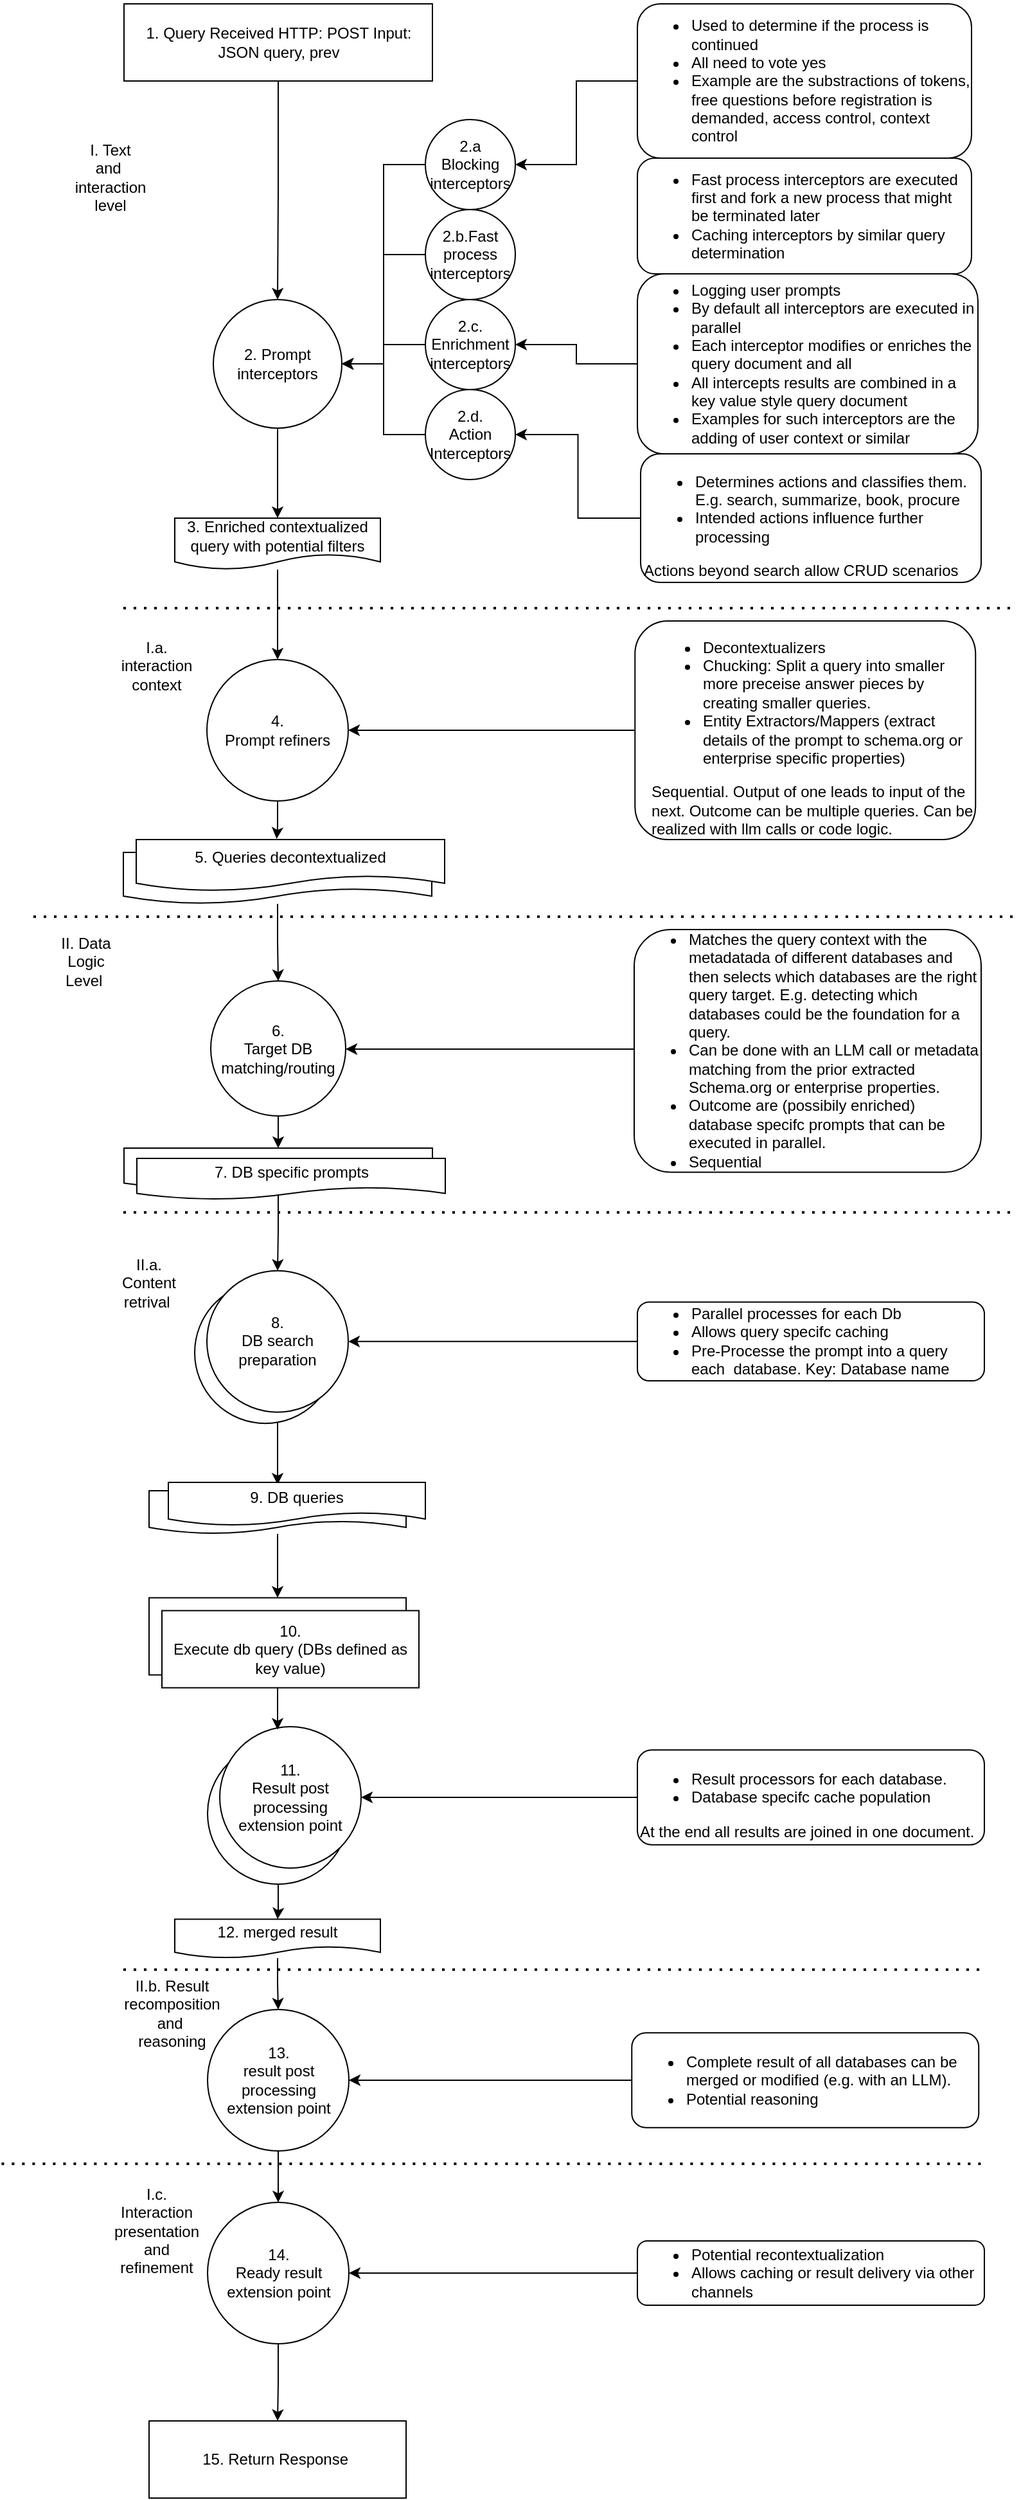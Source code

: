 <mxfile version="22.0.3" type="device" pages="2">
  <diagram id="nlweb-normal-flow" name="NLWeb Normal Flow">
    <mxGraphModel dx="1050" dy="2184" grid="1" gridSize="10" guides="1" tooltips="1" connect="1" arrows="1" fold="1" page="1" pageScale="1" pageWidth="800" pageHeight="1600" math="0" shadow="0">
      <root>
        <mxCell id="0" />
        <mxCell id="1" parent="0" />
        <mxCell id="kLJmoWU07WLSpJIlC0Pa-27" style="edgeStyle=orthogonalEdgeStyle;rounded=0;orthogonalLoop=1;jettySize=auto;html=1;" parent="1" source="WudlPiiB4zxIJNJ_j9WW-81" target="yt-xcJ3E6Udejd9taE-z-55" edge="1">
          <mxGeometry relative="1" as="geometry" />
        </mxCell>
        <mxCell id="WudlPiiB4zxIJNJ_j9WW-81" value="&lt;div style=&quot;&quot;&gt;&lt;ul&gt;&lt;li&gt;&lt;span style=&quot;background-color: initial;&quot;&gt;Parallel processes for each Db&lt;/span&gt;&lt;/li&gt;&lt;li&gt;&lt;span style=&quot;background-color: initial;&quot;&gt;Allows query specifc caching&lt;/span&gt;&lt;/li&gt;&lt;li&gt;Pre-Processe the prompt into a query each&amp;nbsp; database. Key: Database name&lt;/li&gt;&lt;/ul&gt;&lt;/div&gt;" style="rounded=1;whiteSpace=wrap;html=1;labelPosition=center;verticalLabelPosition=middle;align=left;verticalAlign=middle;" parent="1" vertex="1">
          <mxGeometry x="680" y="939.71" width="270" height="61.32" as="geometry" />
        </mxCell>
        <mxCell id="WudlPiiB4zxIJNJ_j9WW-80" style="edgeStyle=orthogonalEdgeStyle;rounded=0;orthogonalLoop=1;jettySize=auto;html=1;" parent="1" source="WudlPiiB4zxIJNJ_j9WW-70" target="WudlPiiB4zxIJNJ_j9WW-30" edge="1">
          <mxGeometry relative="1" as="geometry" />
        </mxCell>
        <mxCell id="WudlPiiB4zxIJNJ_j9WW-70" value="&lt;ul&gt;&lt;li&gt;&lt;span style=&quot;background-color: initial;&quot;&gt;Decontextualizers&lt;/span&gt;&lt;/li&gt;&lt;li style=&quot;border-color: var(--border-color);&quot;&gt;Chucking: Split a query into smaller more preceise answer pieces by creating smaller queries.&lt;/li&gt;&lt;li style=&quot;border-color: var(--border-color);&quot;&gt;Entity Extractors/Mappers (extract details of the prompt to schema.org or enterprise specific properties)&lt;/li&gt;&lt;/ul&gt;Sequential. Output of one leads to input of the next. Outcome can be multiple queries. Can be realized with llm calls or code logic." style="rounded=1;whiteSpace=wrap;html=1;labelPosition=center;verticalLabelPosition=middle;align=left;verticalAlign=middle;spacingLeft=11;" parent="1" vertex="1">
          <mxGeometry x="678.13" y="410" width="265" height="170" as="geometry" />
        </mxCell>
        <mxCell id="yt-xcJ3E6Udejd9taE-z-49" style="edgeStyle=orthogonalEdgeStyle;rounded=0;orthogonalLoop=1;jettySize=auto;html=1;" parent="1" source="WudlPiiB4zxIJNJ_j9WW-68" target="1F_m20Y1RgCCUI9NS1xm-30" edge="1">
          <mxGeometry relative="1" as="geometry" />
        </mxCell>
        <mxCell id="WudlPiiB4zxIJNJ_j9WW-68" value="&lt;ul&gt;&lt;li style=&quot;&quot;&gt;Logging user prompts&lt;/li&gt;&lt;li style=&quot;&quot;&gt;By default all interceptors are executed in parallel&lt;/li&gt;&lt;li style=&quot;&quot;&gt;Each interceptor modifies or enriches the query document and all&amp;nbsp;&lt;/li&gt;&lt;li style=&quot;&quot;&gt;All intercepts results are combined in a key value style query document&lt;/li&gt;&lt;li style=&quot;&quot;&gt;Examples for such interceptors are the adding of user context or similar&lt;/li&gt;&lt;/ul&gt;" style="rounded=1;whiteSpace=wrap;html=1;labelPosition=center;verticalLabelPosition=middle;align=left;verticalAlign=middle;" parent="1" vertex="1">
          <mxGeometry x="680" y="140" width="265" height="140" as="geometry" />
        </mxCell>
        <mxCell id="WudlPiiB4zxIJNJ_j9WW-29" style="edgeStyle=orthogonalEdgeStyle;rounded=0;orthogonalLoop=1;jettySize=auto;html=1;" parent="1" source="2" target="WudlPiiB4zxIJNJ_j9WW-27" edge="1">
          <mxGeometry relative="1" as="geometry" />
        </mxCell>
        <mxCell id="2" value="1. Query Received HTTP: POST Input: JSON query, prev" style="rounded=0;whiteSpace=wrap;html=1;fillColor=none;strokeColor=default;fontSize=12;" parent="1" tooltip="Receives HTTP POST to /ask endpoint in ask.py. Parses JSON query (e.g., &#39;Find vegetarian recipes for Diwali&#39;) and prev (e.g., &#39;What are some Indian festival recipes?&#39;). Loads site_type.xml for recipe_website context. No API calls, sequential." vertex="1">
          <mxGeometry x="280.5" y="-70" width="240" height="60" as="geometry" />
        </mxCell>
        <mxCell id="27" value="15. Return Response&amp;nbsp;" style="rounded=0;whiteSpace=wrap;html=1;fillColor=none;strokeColor=default;fontSize=12;" parent="1" tooltip="Formats results (or summarized output if mode=summarize) as Schema.org Recipe JSON (e.g., {&#39;@type&#39;: &#39;Recipe&#39;, &#39;name&#39;: &#39;Vegetarian Diwali Samosas&#39;}) in ask.py. Streams to client if streaming=true. Sequential, final step." vertex="1">
          <mxGeometry x="300" y="1810" width="200" height="60" as="geometry" />
        </mxCell>
        <mxCell id="WudlPiiB4zxIJNJ_j9WW-32" style="edgeStyle=orthogonalEdgeStyle;rounded=0;orthogonalLoop=1;jettySize=auto;html=1;" parent="1" source="WudlPiiB4zxIJNJ_j9WW-27" target="WudlPiiB4zxIJNJ_j9WW-31" edge="1">
          <mxGeometry relative="1" as="geometry" />
        </mxCell>
        <mxCell id="WudlPiiB4zxIJNJ_j9WW-27" value="2. Prompt interceptors" style="ellipse;whiteSpace=wrap;html=1;aspect=fixed;" parent="1" vertex="1">
          <mxGeometry x="350" y="160" width="100" height="100" as="geometry" />
        </mxCell>
        <mxCell id="WudlPiiB4zxIJNJ_j9WW-30" value="4.&lt;br&gt;Prompt refiners" style="ellipse;whiteSpace=wrap;html=1;aspect=fixed;" parent="1" vertex="1">
          <mxGeometry x="345" y="440" width="110" height="110" as="geometry" />
        </mxCell>
        <mxCell id="WudlPiiB4zxIJNJ_j9WW-33" style="edgeStyle=orthogonalEdgeStyle;rounded=0;orthogonalLoop=1;jettySize=auto;html=1;" parent="1" source="WudlPiiB4zxIJNJ_j9WW-31" target="WudlPiiB4zxIJNJ_j9WW-30" edge="1">
          <mxGeometry relative="1" as="geometry" />
        </mxCell>
        <mxCell id="WudlPiiB4zxIJNJ_j9WW-31" value="3. Enriched contextualized query with potential filters" style="shape=document;whiteSpace=wrap;html=1;boundedLbl=1;" parent="1" vertex="1">
          <mxGeometry x="320" y="330" width="160" height="40" as="geometry" />
        </mxCell>
        <mxCell id="yt-xcJ3E6Udejd9taE-z-35" style="edgeStyle=orthogonalEdgeStyle;rounded=0;orthogonalLoop=1;jettySize=auto;html=1;" parent="1" source="WudlPiiB4zxIJNJ_j9WW-38" target="yt-xcJ3E6Udejd9taE-z-34" edge="1">
          <mxGeometry relative="1" as="geometry" />
        </mxCell>
        <mxCell id="WudlPiiB4zxIJNJ_j9WW-52" value="DB search preparation" style="ellipse;whiteSpace=wrap;html=1;aspect=fixed;" parent="1" vertex="1">
          <mxGeometry x="335.5" y="924.12" width="110" height="110" as="geometry" />
        </mxCell>
        <mxCell id="WudlPiiB4zxIJNJ_j9WW-73" style="edgeStyle=orthogonalEdgeStyle;rounded=0;orthogonalLoop=1;jettySize=auto;html=1;" parent="1" source="WudlPiiB4zxIJNJ_j9WW-55" target="WudlPiiB4zxIJNJ_j9WW-57" edge="1">
          <mxGeometry relative="1" as="geometry" />
        </mxCell>
        <mxCell id="G2ewzJz-Viy7OVQ3748r-27" style="edgeStyle=orthogonalEdgeStyle;rounded=0;orthogonalLoop=1;jettySize=auto;html=1;" parent="1" source="WudlPiiB4zxIJNJ_j9WW-60" target="WudlPiiB4zxIJNJ_j9WW-61" edge="1">
          <mxGeometry relative="1" as="geometry" />
        </mxCell>
        <mxCell id="WudlPiiB4zxIJNJ_j9WW-78" style="edgeStyle=orthogonalEdgeStyle;rounded=0;orthogonalLoop=1;jettySize=auto;html=1;" parent="1" source="WudlPiiB4zxIJNJ_j9WW-61" target="WudlPiiB4zxIJNJ_j9WW-62" edge="1">
          <mxGeometry relative="1" as="geometry" />
        </mxCell>
        <mxCell id="WudlPiiB4zxIJNJ_j9WW-61" value="12. merged result" style="shape=document;whiteSpace=wrap;html=1;boundedLbl=1;" parent="1" vertex="1">
          <mxGeometry x="320" y="1419.75" width="160" height="30.25" as="geometry" />
        </mxCell>
        <mxCell id="WudlPiiB4zxIJNJ_j9WW-108" style="edgeStyle=orthogonalEdgeStyle;rounded=0;orthogonalLoop=1;jettySize=auto;html=1;" parent="1" source="WudlPiiB4zxIJNJ_j9WW-62" target="WudlPiiB4zxIJNJ_j9WW-79" edge="1">
          <mxGeometry relative="1" as="geometry" />
        </mxCell>
        <mxCell id="WudlPiiB4zxIJNJ_j9WW-62" value="13.&lt;br&gt;result post processing extension point" style="ellipse;whiteSpace=wrap;html=1;aspect=fixed;" parent="1" vertex="1">
          <mxGeometry x="345.5" y="1490" width="110" height="110" as="geometry" />
        </mxCell>
        <mxCell id="WudlPiiB4zxIJNJ_j9WW-66" value="" style="ellipse;whiteSpace=wrap;html=1;align=center;aspect=fixed;fillColor=none;strokeColor=none;resizable=0;perimeter=centerPerimeter;rotatable=0;allowArrows=0;points=[];outlineConnect=1;" parent="1" vertex="1">
          <mxGeometry x="470" y="210" width="10" height="10" as="geometry" />
        </mxCell>
        <mxCell id="WudlPiiB4zxIJNJ_j9WW-109" style="edgeStyle=orthogonalEdgeStyle;rounded=0;orthogonalLoop=1;jettySize=auto;html=1;" parent="1" source="WudlPiiB4zxIJNJ_j9WW-79" target="27" edge="1">
          <mxGeometry relative="1" as="geometry" />
        </mxCell>
        <mxCell id="WudlPiiB4zxIJNJ_j9WW-79" value="14.&lt;br&gt;Ready result extension point" style="ellipse;whiteSpace=wrap;html=1;aspect=fixed;" parent="1" vertex="1">
          <mxGeometry x="345.5" y="1640" width="110" height="110" as="geometry" />
        </mxCell>
        <mxCell id="WudlPiiB4zxIJNJ_j9WW-96" style="edgeStyle=orthogonalEdgeStyle;rounded=0;orthogonalLoop=1;jettySize=auto;html=1;entryX=1;entryY=0.5;entryDx=0;entryDy=0;" parent="1" source="WudlPiiB4zxIJNJ_j9WW-83" target="kLJmoWU07WLSpJIlC0Pa-28" edge="1">
          <mxGeometry relative="1" as="geometry" />
        </mxCell>
        <mxCell id="WudlPiiB4zxIJNJ_j9WW-83" value="&lt;ul&gt;&lt;li&gt;Result processors for each database.&lt;/li&gt;&lt;li&gt;Database specifc cache population&lt;/li&gt;&lt;/ul&gt;At the end all results are joined in one document." style="rounded=1;whiteSpace=wrap;html=1;labelPosition=center;verticalLabelPosition=middle;align=left;verticalAlign=middle;" parent="1" vertex="1">
          <mxGeometry x="680" y="1288.13" width="270" height="73.75" as="geometry" />
        </mxCell>
        <mxCell id="WudlPiiB4zxIJNJ_j9WW-102" style="edgeStyle=orthogonalEdgeStyle;rounded=0;orthogonalLoop=1;jettySize=auto;html=1;entryX=1;entryY=0.5;entryDx=0;entryDy=0;" parent="1" source="WudlPiiB4zxIJNJ_j9WW-86" target="WudlPiiB4zxIJNJ_j9WW-62" edge="1">
          <mxGeometry relative="1" as="geometry" />
        </mxCell>
        <mxCell id="WudlPiiB4zxIJNJ_j9WW-86" value="&lt;ul&gt;&lt;li&gt;Complete result of all databases can be merged or modified (e.g. with an LLM).&lt;/li&gt;&lt;li&gt;Potential reasoning&lt;/li&gt;&lt;/ul&gt;" style="rounded=1;whiteSpace=wrap;html=1;labelPosition=center;verticalLabelPosition=middle;align=left;verticalAlign=middle;" parent="1" vertex="1">
          <mxGeometry x="675.63" y="1508.13" width="270" height="73.75" as="geometry" />
        </mxCell>
        <mxCell id="WudlPiiB4zxIJNJ_j9WW-112" style="edgeStyle=orthogonalEdgeStyle;rounded=0;orthogonalLoop=1;jettySize=auto;html=1;" parent="1" source="WudlPiiB4zxIJNJ_j9WW-87" target="WudlPiiB4zxIJNJ_j9WW-79" edge="1">
          <mxGeometry relative="1" as="geometry" />
        </mxCell>
        <mxCell id="WudlPiiB4zxIJNJ_j9WW-87" value="&lt;ul&gt;&lt;li style=&quot;border-color: var(--border-color);&quot;&gt;Potential recontextualization&lt;/li&gt;&lt;li&gt;Allows caching or result delivery via other channels&lt;/li&gt;&lt;/ul&gt;" style="rounded=1;whiteSpace=wrap;html=1;labelPosition=center;verticalLabelPosition=middle;align=left;verticalAlign=middle;" parent="1" vertex="1">
          <mxGeometry x="680" y="1670" width="270" height="50" as="geometry" />
        </mxCell>
        <mxCell id="Ze3VE96eDx-Dadxr9pAB-30" style="edgeStyle=orthogonalEdgeStyle;rounded=0;orthogonalLoop=1;jettySize=auto;html=1;" parent="1" source="1F_m20Y1RgCCUI9NS1xm-30" target="WudlPiiB4zxIJNJ_j9WW-27" edge="1">
          <mxGeometry relative="1" as="geometry" />
        </mxCell>
        <mxCell id="1F_m20Y1RgCCUI9NS1xm-30" value="2.c.&lt;br&gt;Enrichment interceptors" style="ellipse;whiteSpace=wrap;html=1;aspect=fixed;" parent="1" vertex="1">
          <mxGeometry x="515" y="160" width="70" height="70" as="geometry" />
        </mxCell>
        <mxCell id="Ze3VE96eDx-Dadxr9pAB-28" style="edgeStyle=orthogonalEdgeStyle;rounded=0;orthogonalLoop=1;jettySize=auto;html=1;entryX=1;entryY=0.5;entryDx=0;entryDy=0;" parent="1" source="1F_m20Y1RgCCUI9NS1xm-29" target="WudlPiiB4zxIJNJ_j9WW-27" edge="1">
          <mxGeometry relative="1" as="geometry" />
        </mxCell>
        <mxCell id="1F_m20Y1RgCCUI9NS1xm-29" value="2.a&lt;br&gt;Blocking interceptors" style="ellipse;whiteSpace=wrap;html=1;aspect=fixed;" parent="1" vertex="1">
          <mxGeometry x="515" y="20" width="70" height="70" as="geometry" />
        </mxCell>
        <mxCell id="Ze3VE96eDx-Dadxr9pAB-29" style="edgeStyle=orthogonalEdgeStyle;rounded=0;orthogonalLoop=1;jettySize=auto;html=1;" parent="1" source="1F_m20Y1RgCCUI9NS1xm-34" target="WudlPiiB4zxIJNJ_j9WW-27" edge="1">
          <mxGeometry relative="1" as="geometry">
            <mxPoint x="500" y="200" as="targetPoint" />
          </mxGeometry>
        </mxCell>
        <mxCell id="1F_m20Y1RgCCUI9NS1xm-34" value="2.b.Fast process interceptors" style="ellipse;whiteSpace=wrap;html=1;aspect=fixed;" parent="1" vertex="1">
          <mxGeometry x="515" y="90" width="70" height="70" as="geometry" />
        </mxCell>
        <mxCell id="1F_m20Y1RgCCUI9NS1xm-36" style="edgeStyle=orthogonalEdgeStyle;rounded=0;orthogonalLoop=1;jettySize=auto;html=1;entryX=1;entryY=0.5;entryDx=0;entryDy=0;" parent="1" source="1F_m20Y1RgCCUI9NS1xm-35" target="1F_m20Y1RgCCUI9NS1xm-29" edge="1">
          <mxGeometry relative="1" as="geometry" />
        </mxCell>
        <mxCell id="1F_m20Y1RgCCUI9NS1xm-35" value="&lt;ul&gt;&lt;li style=&quot;&quot;&gt;Used to determine if the process is continued&lt;/li&gt;&lt;li style=&quot;&quot;&gt;All need to vote yes&lt;/li&gt;&lt;li style=&quot;&quot;&gt;Example are the substractions of tokens, free questions before registration is demanded, access control, context control&lt;/li&gt;&lt;/ul&gt;" style="rounded=1;whiteSpace=wrap;html=1;labelPosition=center;verticalLabelPosition=middle;align=left;verticalAlign=middle;" parent="1" vertex="1">
          <mxGeometry x="680" y="-70" width="260" height="120" as="geometry" />
        </mxCell>
        <mxCell id="1F_m20Y1RgCCUI9NS1xm-39" value="&lt;ul&gt;&lt;li style=&quot;&quot;&gt;Fast process interceptors are executed first and fork a new process that might be terminated later&lt;/li&gt;&lt;li style=&quot;&quot;&gt;Caching interceptors by similar query determination&lt;/li&gt;&lt;/ul&gt;" style="rounded=1;whiteSpace=wrap;html=1;labelPosition=center;verticalLabelPosition=middle;align=left;verticalAlign=middle;" parent="1" vertex="1">
          <mxGeometry x="680" y="50" width="260" height="90" as="geometry" />
        </mxCell>
        <mxCell id="yt-xcJ3E6Udejd9taE-z-31" value="I. Text and&amp;nbsp; interaction level" style="text;html=1;strokeColor=none;fillColor=none;align=center;verticalAlign=middle;whiteSpace=wrap;rounded=0;" parent="1" vertex="1">
          <mxGeometry x="240" y="50" width="60" height="30" as="geometry" />
        </mxCell>
        <mxCell id="yt-xcJ3E6Udejd9taE-z-32" value="I.a. interaction context" style="text;html=1;strokeColor=none;fillColor=none;align=center;verticalAlign=middle;whiteSpace=wrap;rounded=0;" parent="1" vertex="1">
          <mxGeometry x="275.5" y="430" width="60" height="30" as="geometry" />
        </mxCell>
        <mxCell id="yt-xcJ3E6Udejd9taE-z-45" style="edgeStyle=orthogonalEdgeStyle;rounded=0;orthogonalLoop=1;jettySize=auto;html=1;" parent="1" source="yt-xcJ3E6Udejd9taE-z-34" target="yt-xcJ3E6Udejd9taE-z-44" edge="1">
          <mxGeometry relative="1" as="geometry" />
        </mxCell>
        <mxCell id="yt-xcJ3E6Udejd9taE-z-34" value="6.&lt;br&gt;Target DB matching/routing" style="ellipse;whiteSpace=wrap;html=1;aspect=fixed;" parent="1" vertex="1">
          <mxGeometry x="348" y="690" width="105" height="105" as="geometry" />
        </mxCell>
        <mxCell id="yt-xcJ3E6Udejd9taE-z-48" style="edgeStyle=orthogonalEdgeStyle;rounded=0;orthogonalLoop=1;jettySize=auto;html=1;" parent="1" source="yt-xcJ3E6Udejd9taE-z-37" target="yt-xcJ3E6Udejd9taE-z-34" edge="1">
          <mxGeometry relative="1" as="geometry">
            <Array as="points">
              <mxPoint x="620" y="743" />
              <mxPoint x="620" y="743" />
            </Array>
          </mxGeometry>
        </mxCell>
        <mxCell id="yt-xcJ3E6Udejd9taE-z-37" value="&lt;ul&gt;&lt;li&gt;Matches the query context with the metadatada of different databases and then selects which databases are the right query target. E.g. detecting which databases could be the foundation for a query.&lt;/li&gt;&lt;li&gt;Can be done with an LLM call or metadata matching from the prior extracted Schema.org or enterprise properties.&lt;/li&gt;&lt;li&gt;Outcome are (possibily enriched) database specifc prompts that can be executed in&amp;nbsp;parallel.&lt;/li&gt;&lt;li&gt;Sequential&lt;/li&gt;&lt;/ul&gt;" style="rounded=1;whiteSpace=wrap;html=1;labelPosition=center;verticalLabelPosition=middle;align=left;verticalAlign=middle;" parent="1" vertex="1">
          <mxGeometry x="677.5" y="650" width="270" height="188.75" as="geometry" />
        </mxCell>
        <mxCell id="yt-xcJ3E6Udejd9taE-z-40" value="II. Data Logic Level&amp;nbsp;" style="text;html=1;strokeColor=none;fillColor=none;align=center;verticalAlign=middle;whiteSpace=wrap;rounded=0;" parent="1" vertex="1">
          <mxGeometry x="220.5" y="660" width="60" height="30" as="geometry" />
        </mxCell>
        <mxCell id="yt-xcJ3E6Udejd9taE-z-41" value="II.a. Content retrival&amp;nbsp;" style="text;html=1;strokeColor=none;fillColor=none;align=center;verticalAlign=middle;whiteSpace=wrap;rounded=0;" parent="1" vertex="1">
          <mxGeometry x="270" y="909.71" width="60" height="30" as="geometry" />
        </mxCell>
        <mxCell id="yt-xcJ3E6Udejd9taE-z-42" value="II.b. Result recomposition&lt;br&gt;and&amp;nbsp;&lt;br&gt;reasoning" style="text;html=1;strokeColor=none;fillColor=none;align=center;verticalAlign=middle;whiteSpace=wrap;rounded=0;" parent="1" vertex="1">
          <mxGeometry x="288" y="1478.13" width="60" height="30" as="geometry" />
        </mxCell>
        <mxCell id="yt-xcJ3E6Udejd9taE-z-43" value="&lt;br&gt;I.c. Interaction &lt;br&gt;presentation and refinement" style="text;html=1;strokeColor=none;fillColor=none;align=center;verticalAlign=middle;whiteSpace=wrap;rounded=0;" parent="1" vertex="1">
          <mxGeometry x="275.5" y="1640" width="60" height="30" as="geometry" />
        </mxCell>
        <mxCell id="yt-xcJ3E6Udejd9taE-z-46" style="edgeStyle=orthogonalEdgeStyle;rounded=0;orthogonalLoop=1;jettySize=auto;html=1;entryX=0.5;entryY=0;entryDx=0;entryDy=0;" parent="1" source="yt-xcJ3E6Udejd9taE-z-44" target="yt-xcJ3E6Udejd9taE-z-55" edge="1">
          <mxGeometry relative="1" as="geometry" />
        </mxCell>
        <mxCell id="yt-xcJ3E6Udejd9taE-z-51" style="edgeStyle=orthogonalEdgeStyle;rounded=0;orthogonalLoop=1;jettySize=auto;html=1;entryX=0.455;entryY=-0.013;entryDx=0;entryDy=0;entryPerimeter=0;movable=0;resizable=0;rotatable=0;deletable=0;editable=0;locked=1;connectable=0;" parent="1" source="WudlPiiB4zxIJNJ_j9WW-30" target="yt-xcJ3E6Udejd9taE-z-50" edge="1">
          <mxGeometry relative="1" as="geometry" />
        </mxCell>
        <mxCell id="yt-xcJ3E6Udejd9taE-z-52" value="" style="group" parent="1" vertex="1" connectable="0">
          <mxGeometry x="280" y="580" width="250" height="60" as="geometry" />
        </mxCell>
        <mxCell id="WudlPiiB4zxIJNJ_j9WW-38" value="Queries decontextualized" style="shape=document;whiteSpace=wrap;html=1;boundedLbl=1;movable=1;resizable=1;rotatable=1;deletable=1;editable=1;locked=0;connectable=1;" parent="yt-xcJ3E6Udejd9taE-z-52" vertex="1">
          <mxGeometry y="10" width="240" height="40" as="geometry" />
        </mxCell>
        <mxCell id="yt-xcJ3E6Udejd9taE-z-50" value="5. Queries decontextualized" style="shape=document;whiteSpace=wrap;html=1;boundedLbl=1;movable=1;resizable=1;rotatable=1;deletable=1;editable=1;locked=0;connectable=1;" parent="yt-xcJ3E6Udejd9taE-z-52" vertex="1">
          <mxGeometry x="10" width="240" height="40" as="geometry" />
        </mxCell>
        <mxCell id="yt-xcJ3E6Udejd9taE-z-54" value="" style="group" parent="1" vertex="1" connectable="0">
          <mxGeometry x="280.5" y="820" width="250" height="40" as="geometry" />
        </mxCell>
        <mxCell id="yt-xcJ3E6Udejd9taE-z-44" value="" style="shape=document;whiteSpace=wrap;html=1;boundedLbl=1;" parent="yt-xcJ3E6Udejd9taE-z-54" vertex="1">
          <mxGeometry width="240" height="32" as="geometry" />
        </mxCell>
        <mxCell id="yt-xcJ3E6Udejd9taE-z-53" value="7. DB specific prompts" style="shape=document;whiteSpace=wrap;html=1;boundedLbl=1;" parent="yt-xcJ3E6Udejd9taE-z-54" vertex="1">
          <mxGeometry x="10" y="8" width="240" height="32" as="geometry" />
        </mxCell>
        <mxCell id="yt-xcJ3E6Udejd9taE-z-55" value="8.&lt;br&gt;DB search preparation" style="ellipse;whiteSpace=wrap;html=1;aspect=fixed;" parent="1" vertex="1">
          <mxGeometry x="345" y="915.37" width="110" height="110" as="geometry" />
        </mxCell>
        <mxCell id="kLJmoWU07WLSpJIlC0Pa-29" value="" style="group" parent="1" vertex="1" connectable="0">
          <mxGeometry x="345.5" y="1253.75" width="119.5" height="122.5" as="geometry" />
        </mxCell>
        <mxCell id="WudlPiiB4zxIJNJ_j9WW-60" value="" style="ellipse;whiteSpace=wrap;html=1;aspect=fixed;" parent="kLJmoWU07WLSpJIlC0Pa-29" vertex="1">
          <mxGeometry y="28.75" width="110" height="110" as="geometry" />
        </mxCell>
        <mxCell id="kLJmoWU07WLSpJIlC0Pa-28" value="11.&lt;br&gt;Result post processing extension point" style="ellipse;whiteSpace=wrap;html=1;aspect=fixed;" parent="kLJmoWU07WLSpJIlC0Pa-29" vertex="1">
          <mxGeometry x="9.5" y="16.25" width="110" height="110" as="geometry" />
        </mxCell>
        <mxCell id="kLJmoWU07WLSpJIlC0Pa-30" style="edgeStyle=orthogonalEdgeStyle;rounded=0;orthogonalLoop=1;jettySize=auto;html=1;entryX=0.409;entryY=0.022;entryDx=0;entryDy=0;entryPerimeter=0;" parent="1" source="WudlPiiB4zxIJNJ_j9WW-57" target="kLJmoWU07WLSpJIlC0Pa-28" edge="1">
          <mxGeometry relative="1" as="geometry" />
        </mxCell>
        <mxCell id="kLJmoWU07WLSpJIlC0Pa-36" style="edgeStyle=orthogonalEdgeStyle;rounded=0;orthogonalLoop=1;jettySize=auto;html=1;entryX=0.425;entryY=0.052;entryDx=0;entryDy=0;entryPerimeter=0;" parent="1" source="WudlPiiB4zxIJNJ_j9WW-52" target="kLJmoWU07WLSpJIlC0Pa-31" edge="1">
          <mxGeometry relative="1" as="geometry">
            <Array as="points">
              <mxPoint x="400" y="1030" />
              <mxPoint x="400" y="1030" />
            </Array>
          </mxGeometry>
        </mxCell>
        <mxCell id="kLJmoWU07WLSpJIlC0Pa-38" value="" style="group" parent="1" vertex="1" connectable="0">
          <mxGeometry x="300" y="1080" width="215" height="40" as="geometry" />
        </mxCell>
        <mxCell id="WudlPiiB4zxIJNJ_j9WW-55" value="DB queries" style="shape=document;whiteSpace=wrap;html=1;boundedLbl=1;" parent="kLJmoWU07WLSpJIlC0Pa-38" vertex="1">
          <mxGeometry y="6.527" width="200" height="33.473" as="geometry" />
        </mxCell>
        <mxCell id="kLJmoWU07WLSpJIlC0Pa-31" value="9. DB queries" style="shape=document;whiteSpace=wrap;html=1;boundedLbl=1;" parent="kLJmoWU07WLSpJIlC0Pa-38" vertex="1">
          <mxGeometry x="15" width="200" height="33.473" as="geometry" />
        </mxCell>
        <mxCell id="kLJmoWU07WLSpJIlC0Pa-39" value="" style="group" parent="1" vertex="1" connectable="0">
          <mxGeometry x="300" y="1169.75" width="210" height="70" as="geometry" />
        </mxCell>
        <mxCell id="WudlPiiB4zxIJNJ_j9WW-57" value="4.&lt;br&gt;Execute db query (DBs defined as key value)" style="rounded=0;whiteSpace=wrap;html=1;fillColor=default;strokeColor=default;fontSize=12;fontColor=default;" parent="kLJmoWU07WLSpJIlC0Pa-39" tooltip="Sends decontextualized query with memory_items (e.g., suitableForDiet: Vegetarian) to OpenAI embedding API (text-embedding-ada-002) via ask.py. Outputs numerical embedding vector. Sequential after parallel steps." vertex="1">
          <mxGeometry width="200" height="60" as="geometry" />
        </mxCell>
        <mxCell id="kLJmoWU07WLSpJIlC0Pa-37" value="10.&lt;br&gt;Execute db query (DBs defined as key value)" style="rounded=0;whiteSpace=wrap;html=1;fillColor=default;strokeColor=default;fontSize=12;fontColor=default;" parent="kLJmoWU07WLSpJIlC0Pa-39" tooltip="Sends decontextualized query with memory_items (e.g., suitableForDiet: Vegetarian) to OpenAI embedding API (text-embedding-ada-002) via ask.py. Outputs numerical embedding vector. Sequential after parallel steps." vertex="1">
          <mxGeometry x="10" y="10" width="200" height="60" as="geometry" />
        </mxCell>
        <mxCell id="kLJmoWU07WLSpJIlC0Pa-47" value="" style="endArrow=none;dashed=1;html=1;dashPattern=1 3;strokeWidth=2;rounded=0;" parent="1" edge="1">
          <mxGeometry width="50" height="50" relative="1" as="geometry">
            <mxPoint x="280" y="400" as="sourcePoint" />
            <mxPoint x="974.8" y="400" as="targetPoint" />
          </mxGeometry>
        </mxCell>
        <mxCell id="kLJmoWU07WLSpJIlC0Pa-48" value="" style="endArrow=none;dashed=1;html=1;dashPattern=1 3;strokeWidth=2;rounded=0;" parent="1" edge="1">
          <mxGeometry width="50" height="50" relative="1" as="geometry">
            <mxPoint x="210" y="640" as="sourcePoint" />
            <mxPoint x="974.8" y="640" as="targetPoint" />
          </mxGeometry>
        </mxCell>
        <mxCell id="kLJmoWU07WLSpJIlC0Pa-49" value="" style="endArrow=none;dashed=1;html=1;dashPattern=1 3;strokeWidth=2;rounded=0;" parent="1" edge="1">
          <mxGeometry width="50" height="50" relative="1" as="geometry">
            <mxPoint x="280" y="870" as="sourcePoint" />
            <mxPoint x="974.8" y="870" as="targetPoint" />
          </mxGeometry>
        </mxCell>
        <mxCell id="kLJmoWU07WLSpJIlC0Pa-50" value="" style="endArrow=none;dashed=1;html=1;dashPattern=1 3;strokeWidth=2;rounded=0;" parent="1" edge="1">
          <mxGeometry width="50" height="50" relative="1" as="geometry">
            <mxPoint x="280" y="1459" as="sourcePoint" />
            <mxPoint x="950" y="1458.95" as="targetPoint" />
          </mxGeometry>
        </mxCell>
        <mxCell id="kLJmoWU07WLSpJIlC0Pa-51" value="" style="endArrow=none;dashed=1;html=1;dashPattern=1 3;strokeWidth=2;rounded=0;" parent="1" edge="1">
          <mxGeometry width="50" height="50" relative="1" as="geometry">
            <mxPoint x="185.2" y="1610" as="sourcePoint" />
            <mxPoint x="950" y="1610" as="targetPoint" />
          </mxGeometry>
        </mxCell>
        <mxCell id="Ze3VE96eDx-Dadxr9pAB-31" style="edgeStyle=orthogonalEdgeStyle;rounded=0;orthogonalLoop=1;jettySize=auto;html=1;entryX=1;entryY=0.5;entryDx=0;entryDy=0;" parent="1" source="Ze3VE96eDx-Dadxr9pAB-27" target="WudlPiiB4zxIJNJ_j9WW-27" edge="1">
          <mxGeometry relative="1" as="geometry" />
        </mxCell>
        <mxCell id="Ze3VE96eDx-Dadxr9pAB-27" value="2.d.&lt;br&gt;Action Interceptors" style="ellipse;whiteSpace=wrap;html=1;aspect=fixed;" parent="1" vertex="1">
          <mxGeometry x="515" y="230" width="70" height="70" as="geometry" />
        </mxCell>
        <mxCell id="Ze3VE96eDx-Dadxr9pAB-33" style="edgeStyle=orthogonalEdgeStyle;rounded=0;orthogonalLoop=1;jettySize=auto;html=1;" parent="1" source="Ze3VE96eDx-Dadxr9pAB-32" target="Ze3VE96eDx-Dadxr9pAB-27" edge="1">
          <mxGeometry relative="1" as="geometry" />
        </mxCell>
        <mxCell id="Ze3VE96eDx-Dadxr9pAB-32" value="&lt;ul&gt;&lt;li style=&quot;&quot;&gt;Determines actions and classifies them. E.g. search, summarize, book, procure&lt;/li&gt;&lt;li style=&quot;&quot;&gt;Intended actions influence further processing&lt;/li&gt;&lt;/ul&gt;&lt;div&gt;Actions beyond search allow CRUD scenarios&lt;/div&gt;" style="rounded=1;whiteSpace=wrap;html=1;labelPosition=center;verticalLabelPosition=middle;align=left;verticalAlign=middle;" parent="1" vertex="1">
          <mxGeometry x="682.5" y="280" width="265" height="100" as="geometry" />
        </mxCell>
      </root>
    </mxGraphModel>
  </diagram>
  <diagram id="I7oe_v8FR-amH7jxmTqL" name="Ingestion flow">
    <mxGraphModel dx="1290" dy="584" grid="1" gridSize="10" guides="1" tooltips="1" connect="1" arrows="1" fold="1" page="1" pageScale="1" pageWidth="850" pageHeight="1100" math="0" shadow="0">
      <root>
        <mxCell id="0" />
        <mxCell id="1" parent="0" />
        <mxCell id="NWTTXq0qykqu9VjmBLvM-3" style="edgeStyle=orthogonalEdgeStyle;rounded=0;orthogonalLoop=1;jettySize=auto;html=1;" parent="1" source="NWTTXq0qykqu9VjmBLvM-4" target="NWTTXq0qykqu9VjmBLvM-12" edge="1">
          <mxGeometry relative="1" as="geometry" />
        </mxCell>
        <mxCell id="NWTTXq0qykqu9VjmBLvM-4" value="&lt;ul&gt;&lt;li style=&quot;border-color: var(--border-color);&quot;&gt;Enrichments (e.g. filter specification)&lt;/li&gt;&lt;li&gt;Vector embedding generation&lt;/li&gt;&lt;li style=&quot;border-color: var(--border-color);&quot;&gt;Embeddings for other DBs (e.g. graph relations)&lt;/li&gt;&lt;/ul&gt;" style="rounded=1;whiteSpace=wrap;html=1;labelPosition=center;verticalLabelPosition=middle;align=left;verticalAlign=middle;spacingLeft=11;" parent="1" vertex="1">
          <mxGeometry x="678.13" y="450" width="265" height="90" as="geometry" />
        </mxCell>
        <mxCell id="NWTTXq0qykqu9VjmBLvM-7" style="edgeStyle=orthogonalEdgeStyle;rounded=0;orthogonalLoop=1;jettySize=auto;html=1;" parent="1" source="NWTTXq0qykqu9VjmBLvM-8" target="NWTTXq0qykqu9VjmBLvM-11" edge="1">
          <mxGeometry relative="1" as="geometry" />
        </mxCell>
        <mxCell id="NWTTXq0qykqu9VjmBLvM-8" value="1. Source crawling" style="rounded=0;whiteSpace=wrap;html=1;fillColor=none;strokeColor=default;fontSize=12;" parent="1" tooltip="Receives HTTP POST to /ask endpoint in ask.py. Parses JSON query (e.g., &#39;Find vegetarian recipes for Diwali&#39;) and prev (e.g., &#39;What are some Indian festival recipes?&#39;). Loads site_type.xml for recipe_website context. No API calls, sequential." vertex="1">
          <mxGeometry x="280.5" y="30" width="240" height="60" as="geometry" />
        </mxCell>
        <mxCell id="NWTTXq0qykqu9VjmBLvM-10" style="edgeStyle=orthogonalEdgeStyle;rounded=0;orthogonalLoop=1;jettySize=auto;html=1;" parent="1" source="NWTTXq0qykqu9VjmBLvM-11" target="NWTTXq0qykqu9VjmBLvM-14" edge="1">
          <mxGeometry relative="1" as="geometry" />
        </mxCell>
        <mxCell id="NWTTXq0qykqu9VjmBLvM-11" value="2. Data preprocessors" style="ellipse;whiteSpace=wrap;html=1;aspect=fixed;" parent="1" vertex="1">
          <mxGeometry x="350" y="160" width="100" height="100" as="geometry" />
        </mxCell>
        <mxCell id="NWTTXq0qykqu9VjmBLvM-12" value="4.&lt;br&gt;Data embedding" style="ellipse;whiteSpace=wrap;html=1;aspect=fixed;" parent="1" vertex="1">
          <mxGeometry x="345" y="440" width="110" height="110" as="geometry" />
        </mxCell>
        <mxCell id="NWTTXq0qykqu9VjmBLvM-13" style="edgeStyle=orthogonalEdgeStyle;rounded=0;orthogonalLoop=1;jettySize=auto;html=1;" parent="1" source="NWTTXq0qykqu9VjmBLvM-14" target="NWTTXq0qykqu9VjmBLvM-12" edge="1">
          <mxGeometry relative="1" as="geometry" />
        </mxCell>
        <mxCell id="NWTTXq0qykqu9VjmBLvM-14" value="3. Chunked data" style="shape=document;whiteSpace=wrap;html=1;boundedLbl=1;" parent="1" vertex="1">
          <mxGeometry x="320" y="330" width="160" height="40" as="geometry" />
        </mxCell>
        <mxCell id="NWTTXq0qykqu9VjmBLvM-15" style="edgeStyle=orthogonalEdgeStyle;rounded=0;orthogonalLoop=1;jettySize=auto;html=1;" parent="1" source="NWTTXq0qykqu9VjmBLvM-55" target="NWTTXq0qykqu9VjmBLvM-45" edge="1">
          <mxGeometry relative="1" as="geometry" />
        </mxCell>
        <mxCell id="NWTTXq0qykqu9VjmBLvM-23" value="" style="ellipse;whiteSpace=wrap;html=1;align=center;aspect=fixed;fillColor=none;strokeColor=none;resizable=0;perimeter=centerPerimeter;rotatable=0;allowArrows=0;points=[];outlineConnect=1;" parent="1" vertex="1">
          <mxGeometry x="470" y="210" width="10" height="10" as="geometry" />
        </mxCell>
        <mxCell id="NWTTXq0qykqu9VjmBLvM-38" style="edgeStyle=orthogonalEdgeStyle;rounded=0;orthogonalLoop=1;jettySize=auto;html=1;" parent="1" source="NWTTXq0qykqu9VjmBLvM-39" target="NWTTXq0qykqu9VjmBLvM-11" edge="1">
          <mxGeometry relative="1" as="geometry">
            <mxPoint x="585" y="140" as="targetPoint" />
          </mxGeometry>
        </mxCell>
        <mxCell id="NWTTXq0qykqu9VjmBLvM-39" value="&lt;ul&gt;&lt;li style=&quot;&quot;&gt;Visibility specification (roles)&lt;/li&gt;&lt;li style=&quot;&quot;&gt;Chunking and chunk context extension (also chunk URL generation if necessary)&lt;/li&gt;&lt;li style=&quot;&quot;&gt;Data type specifc extractions (e.g. picture descriptions, reasoning rules)&lt;/li&gt;&lt;/ul&gt;" style="rounded=1;whiteSpace=wrap;html=1;labelPosition=center;verticalLabelPosition=middle;align=left;verticalAlign=middle;" parent="1" vertex="1">
          <mxGeometry x="681.63" y="150" width="260" height="120" as="geometry" />
        </mxCell>
        <mxCell id="3raMY_A4haIPUJtshwJw-4" style="edgeStyle=orthogonalEdgeStyle;rounded=0;orthogonalLoop=1;jettySize=auto;html=1;" parent="1" source="NWTTXq0qykqu9VjmBLvM-45" target="3raMY_A4haIPUJtshwJw-3" edge="1">
          <mxGeometry relative="1" as="geometry" />
        </mxCell>
        <mxCell id="NWTTXq0qykqu9VjmBLvM-45" value="6.&lt;br&gt;Storage in DBs" style="ellipse;whiteSpace=wrap;html=1;aspect=fixed;" parent="1" vertex="1">
          <mxGeometry x="348" y="690" width="105" height="105" as="geometry" />
        </mxCell>
        <mxCell id="NWTTXq0qykqu9VjmBLvM-46" style="edgeStyle=orthogonalEdgeStyle;rounded=0;orthogonalLoop=1;jettySize=auto;html=1;" parent="1" source="NWTTXq0qykqu9VjmBLvM-47" target="NWTTXq0qykqu9VjmBLvM-45" edge="1">
          <mxGeometry relative="1" as="geometry">
            <Array as="points">
              <mxPoint x="620" y="743" />
              <mxPoint x="620" y="743" />
            </Array>
          </mxGeometry>
        </mxCell>
        <mxCell id="NWTTXq0qykqu9VjmBLvM-47" value="&lt;ul&gt;&lt;li&gt;Storage in Vector DBs and other DBs&lt;/li&gt;&lt;/ul&gt;" style="rounded=1;whiteSpace=wrap;html=1;labelPosition=center;verticalLabelPosition=middle;align=left;verticalAlign=middle;" parent="1" vertex="1">
          <mxGeometry x="675.63" y="727.5" width="270" height="30" as="geometry" />
        </mxCell>
        <mxCell id="NWTTXq0qykqu9VjmBLvM-53" style="edgeStyle=orthogonalEdgeStyle;rounded=0;orthogonalLoop=1;jettySize=auto;html=1;entryX=0.455;entryY=-0.013;entryDx=0;entryDy=0;entryPerimeter=0;movable=0;resizable=0;rotatable=0;deletable=0;editable=0;locked=1;connectable=0;" parent="1" source="NWTTXq0qykqu9VjmBLvM-12" target="NWTTXq0qykqu9VjmBLvM-56" edge="1">
          <mxGeometry relative="1" as="geometry" />
        </mxCell>
        <mxCell id="NWTTXq0qykqu9VjmBLvM-54" value="" style="group" parent="1" vertex="1" connectable="0">
          <mxGeometry x="280" y="580" width="250" height="60" as="geometry" />
        </mxCell>
        <mxCell id="NWTTXq0qykqu9VjmBLvM-55" value="Queries decontextualized" style="shape=document;whiteSpace=wrap;html=1;boundedLbl=1;movable=1;resizable=1;rotatable=1;deletable=1;editable=1;locked=0;connectable=1;" parent="NWTTXq0qykqu9VjmBLvM-54" vertex="1">
          <mxGeometry y="10" width="240" height="40" as="geometry" />
        </mxCell>
        <mxCell id="NWTTXq0qykqu9VjmBLvM-56" value="5. Storage ready data chunks" style="shape=document;whiteSpace=wrap;html=1;boundedLbl=1;movable=1;resizable=1;rotatable=1;deletable=1;editable=1;locked=0;connectable=1;" parent="NWTTXq0qykqu9VjmBLvM-54" vertex="1">
          <mxGeometry x="10" width="240" height="40" as="geometry" />
        </mxCell>
        <mxCell id="3raMY_A4haIPUJtshwJw-3" value="Data indexed" style="rounded=0;whiteSpace=wrap;html=1;fillColor=none;strokeColor=default;fontSize=12;" parent="1" tooltip="Receives HTTP POST to /ask endpoint in ask.py. Parses JSON query (e.g., &#39;Find vegetarian recipes for Diwali&#39;) and prev (e.g., &#39;What are some Indian festival recipes?&#39;). Loads site_type.xml for recipe_website context. No API calls, sequential." vertex="1">
          <mxGeometry x="280.5" y="840" width="240" height="60" as="geometry" />
        </mxCell>
      </root>
    </mxGraphModel>
  </diagram>
</mxfile>
